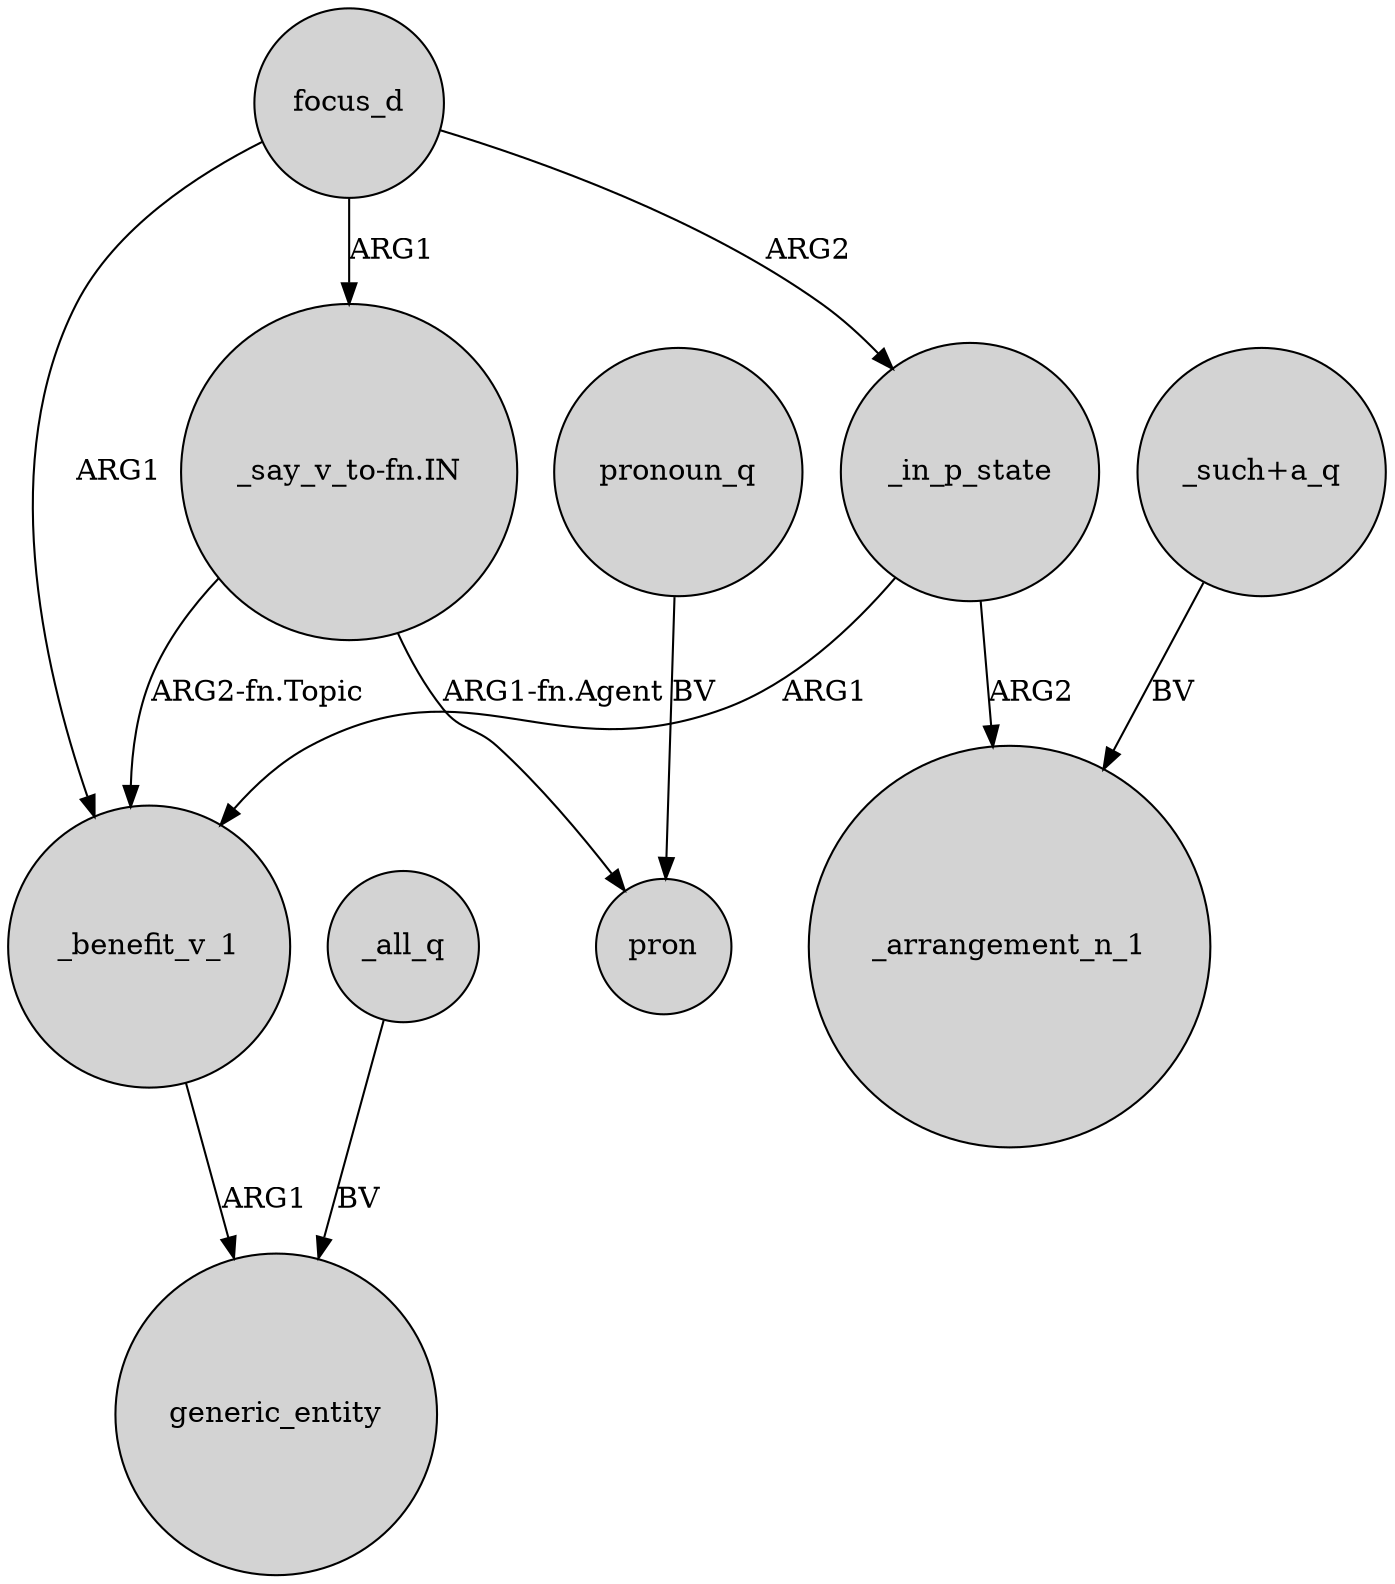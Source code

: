 digraph {
	node [shape=circle style=filled]
	focus_d -> _benefit_v_1 [label=ARG1]
	_benefit_v_1 -> generic_entity [label=ARG1]
	"_say_v_to-fn.IN" -> _benefit_v_1 [label="ARG2-fn.Topic"]
	_all_q -> generic_entity [label=BV]
	"_such+a_q" -> _arrangement_n_1 [label=BV]
	_in_p_state -> _benefit_v_1 [label=ARG1]
	_in_p_state -> _arrangement_n_1 [label=ARG2]
	focus_d -> "_say_v_to-fn.IN" [label=ARG1]
	focus_d -> _in_p_state [label=ARG2]
	"_say_v_to-fn.IN" -> pron [label="ARG1-fn.Agent"]
	pronoun_q -> pron [label=BV]
}
